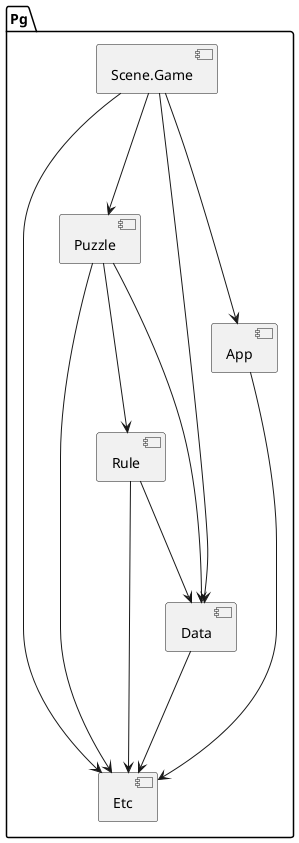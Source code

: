 @startuml

package "Pg" {
    [Etc]
    [Data]
    [Rule]
    [Puzzle]
    [Scene.Game]
    [App]
    Data ---> Etc
    Rule ---> Etc
    Rule ---> Data
    Puzzle ---> Etc
    Puzzle ---> Data
    Puzzle ---> Rule
    Scene.Game ---> Etc
    Scene.Game ---> Data
    Scene.Game ---> Puzzle
    Scene.Game ---> App
    App ---> Etc
}

@enduml
